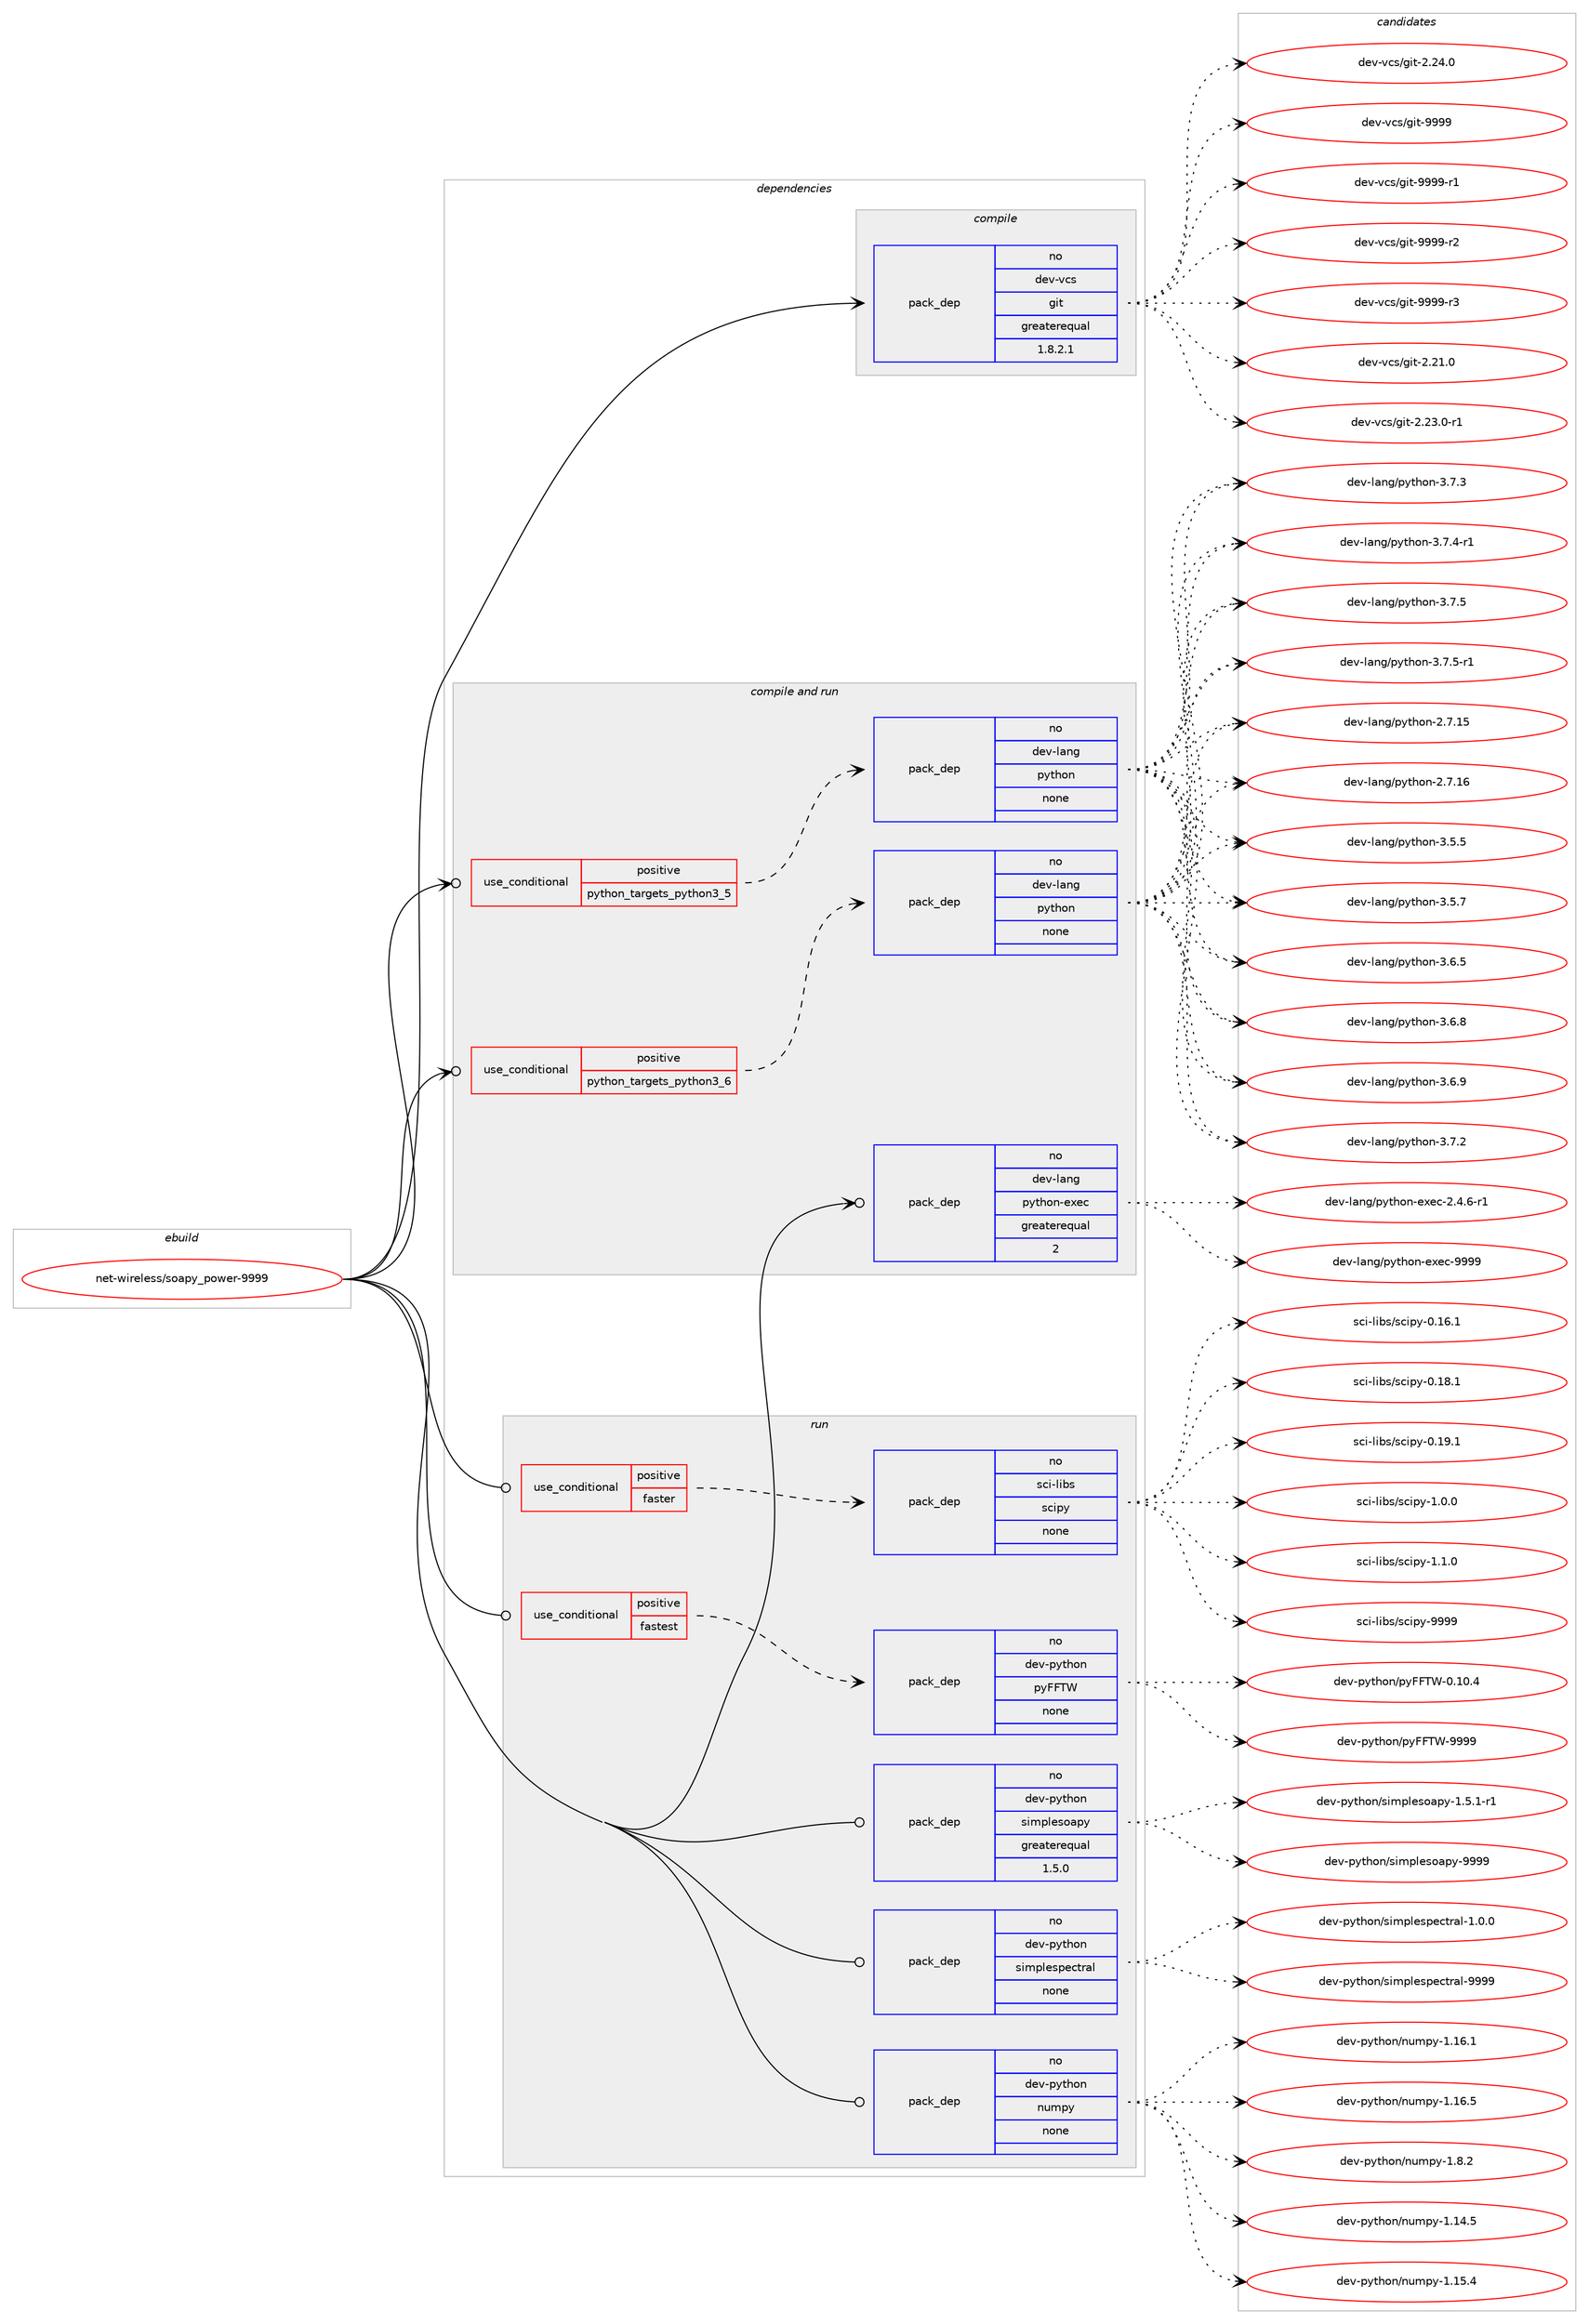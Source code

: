 digraph prolog {

# *************
# Graph options
# *************

newrank=true;
concentrate=true;
compound=true;
graph [rankdir=LR,fontname=Helvetica,fontsize=10,ranksep=1.5];#, ranksep=2.5, nodesep=0.2];
edge  [arrowhead=vee];
node  [fontname=Helvetica,fontsize=10];

# **********
# The ebuild
# **********

subgraph cluster_leftcol {
color=gray;
rank=same;
label=<<i>ebuild</i>>;
id [label="net-wireless/soapy_power-9999", color=red, width=4, href="../net-wireless/soapy_power-9999.svg"];
}

# ****************
# The dependencies
# ****************

subgraph cluster_midcol {
color=gray;
label=<<i>dependencies</i>>;
subgraph cluster_compile {
fillcolor="#eeeeee";
style=filled;
label=<<i>compile</i>>;
subgraph pack624084 {
dependency845137 [label=<<TABLE BORDER="0" CELLBORDER="1" CELLSPACING="0" CELLPADDING="4" WIDTH="220"><TR><TD ROWSPAN="6" CELLPADDING="30">pack_dep</TD></TR><TR><TD WIDTH="110">no</TD></TR><TR><TD>dev-vcs</TD></TR><TR><TD>git</TD></TR><TR><TD>greaterequal</TD></TR><TR><TD>1.8.2.1</TD></TR></TABLE>>, shape=none, color=blue];
}
id:e -> dependency845137:w [weight=20,style="solid",arrowhead="vee"];
}
subgraph cluster_compileandrun {
fillcolor="#eeeeee";
style=filled;
label=<<i>compile and run</i>>;
subgraph cond206129 {
dependency845138 [label=<<TABLE BORDER="0" CELLBORDER="1" CELLSPACING="0" CELLPADDING="4"><TR><TD ROWSPAN="3" CELLPADDING="10">use_conditional</TD></TR><TR><TD>positive</TD></TR><TR><TD>python_targets_python3_5</TD></TR></TABLE>>, shape=none, color=red];
subgraph pack624085 {
dependency845139 [label=<<TABLE BORDER="0" CELLBORDER="1" CELLSPACING="0" CELLPADDING="4" WIDTH="220"><TR><TD ROWSPAN="6" CELLPADDING="30">pack_dep</TD></TR><TR><TD WIDTH="110">no</TD></TR><TR><TD>dev-lang</TD></TR><TR><TD>python</TD></TR><TR><TD>none</TD></TR><TR><TD></TD></TR></TABLE>>, shape=none, color=blue];
}
dependency845138:e -> dependency845139:w [weight=20,style="dashed",arrowhead="vee"];
}
id:e -> dependency845138:w [weight=20,style="solid",arrowhead="odotvee"];
subgraph cond206130 {
dependency845140 [label=<<TABLE BORDER="0" CELLBORDER="1" CELLSPACING="0" CELLPADDING="4"><TR><TD ROWSPAN="3" CELLPADDING="10">use_conditional</TD></TR><TR><TD>positive</TD></TR><TR><TD>python_targets_python3_6</TD></TR></TABLE>>, shape=none, color=red];
subgraph pack624086 {
dependency845141 [label=<<TABLE BORDER="0" CELLBORDER="1" CELLSPACING="0" CELLPADDING="4" WIDTH="220"><TR><TD ROWSPAN="6" CELLPADDING="30">pack_dep</TD></TR><TR><TD WIDTH="110">no</TD></TR><TR><TD>dev-lang</TD></TR><TR><TD>python</TD></TR><TR><TD>none</TD></TR><TR><TD></TD></TR></TABLE>>, shape=none, color=blue];
}
dependency845140:e -> dependency845141:w [weight=20,style="dashed",arrowhead="vee"];
}
id:e -> dependency845140:w [weight=20,style="solid",arrowhead="odotvee"];
subgraph pack624087 {
dependency845142 [label=<<TABLE BORDER="0" CELLBORDER="1" CELLSPACING="0" CELLPADDING="4" WIDTH="220"><TR><TD ROWSPAN="6" CELLPADDING="30">pack_dep</TD></TR><TR><TD WIDTH="110">no</TD></TR><TR><TD>dev-lang</TD></TR><TR><TD>python-exec</TD></TR><TR><TD>greaterequal</TD></TR><TR><TD>2</TD></TR></TABLE>>, shape=none, color=blue];
}
id:e -> dependency845142:w [weight=20,style="solid",arrowhead="odotvee"];
}
subgraph cluster_run {
fillcolor="#eeeeee";
style=filled;
label=<<i>run</i>>;
subgraph cond206131 {
dependency845143 [label=<<TABLE BORDER="0" CELLBORDER="1" CELLSPACING="0" CELLPADDING="4"><TR><TD ROWSPAN="3" CELLPADDING="10">use_conditional</TD></TR><TR><TD>positive</TD></TR><TR><TD>faster</TD></TR></TABLE>>, shape=none, color=red];
subgraph pack624088 {
dependency845144 [label=<<TABLE BORDER="0" CELLBORDER="1" CELLSPACING="0" CELLPADDING="4" WIDTH="220"><TR><TD ROWSPAN="6" CELLPADDING="30">pack_dep</TD></TR><TR><TD WIDTH="110">no</TD></TR><TR><TD>sci-libs</TD></TR><TR><TD>scipy</TD></TR><TR><TD>none</TD></TR><TR><TD></TD></TR></TABLE>>, shape=none, color=blue];
}
dependency845143:e -> dependency845144:w [weight=20,style="dashed",arrowhead="vee"];
}
id:e -> dependency845143:w [weight=20,style="solid",arrowhead="odot"];
subgraph cond206132 {
dependency845145 [label=<<TABLE BORDER="0" CELLBORDER="1" CELLSPACING="0" CELLPADDING="4"><TR><TD ROWSPAN="3" CELLPADDING="10">use_conditional</TD></TR><TR><TD>positive</TD></TR><TR><TD>fastest</TD></TR></TABLE>>, shape=none, color=red];
subgraph pack624089 {
dependency845146 [label=<<TABLE BORDER="0" CELLBORDER="1" CELLSPACING="0" CELLPADDING="4" WIDTH="220"><TR><TD ROWSPAN="6" CELLPADDING="30">pack_dep</TD></TR><TR><TD WIDTH="110">no</TD></TR><TR><TD>dev-python</TD></TR><TR><TD>pyFFTW</TD></TR><TR><TD>none</TD></TR><TR><TD></TD></TR></TABLE>>, shape=none, color=blue];
}
dependency845145:e -> dependency845146:w [weight=20,style="dashed",arrowhead="vee"];
}
id:e -> dependency845145:w [weight=20,style="solid",arrowhead="odot"];
subgraph pack624090 {
dependency845147 [label=<<TABLE BORDER="0" CELLBORDER="1" CELLSPACING="0" CELLPADDING="4" WIDTH="220"><TR><TD ROWSPAN="6" CELLPADDING="30">pack_dep</TD></TR><TR><TD WIDTH="110">no</TD></TR><TR><TD>dev-python</TD></TR><TR><TD>numpy</TD></TR><TR><TD>none</TD></TR><TR><TD></TD></TR></TABLE>>, shape=none, color=blue];
}
id:e -> dependency845147:w [weight=20,style="solid",arrowhead="odot"];
subgraph pack624091 {
dependency845148 [label=<<TABLE BORDER="0" CELLBORDER="1" CELLSPACING="0" CELLPADDING="4" WIDTH="220"><TR><TD ROWSPAN="6" CELLPADDING="30">pack_dep</TD></TR><TR><TD WIDTH="110">no</TD></TR><TR><TD>dev-python</TD></TR><TR><TD>simplesoapy</TD></TR><TR><TD>greaterequal</TD></TR><TR><TD>1.5.0</TD></TR></TABLE>>, shape=none, color=blue];
}
id:e -> dependency845148:w [weight=20,style="solid",arrowhead="odot"];
subgraph pack624092 {
dependency845149 [label=<<TABLE BORDER="0" CELLBORDER="1" CELLSPACING="0" CELLPADDING="4" WIDTH="220"><TR><TD ROWSPAN="6" CELLPADDING="30">pack_dep</TD></TR><TR><TD WIDTH="110">no</TD></TR><TR><TD>dev-python</TD></TR><TR><TD>simplespectral</TD></TR><TR><TD>none</TD></TR><TR><TD></TD></TR></TABLE>>, shape=none, color=blue];
}
id:e -> dependency845149:w [weight=20,style="solid",arrowhead="odot"];
}
}

# **************
# The candidates
# **************

subgraph cluster_choices {
rank=same;
color=gray;
label=<<i>candidates</i>>;

subgraph choice624084 {
color=black;
nodesep=1;
choice10010111845118991154710310511645504650494648 [label="dev-vcs/git-2.21.0", color=red, width=4,href="../dev-vcs/git-2.21.0.svg"];
choice100101118451189911547103105116455046505146484511449 [label="dev-vcs/git-2.23.0-r1", color=red, width=4,href="../dev-vcs/git-2.23.0-r1.svg"];
choice10010111845118991154710310511645504650524648 [label="dev-vcs/git-2.24.0", color=red, width=4,href="../dev-vcs/git-2.24.0.svg"];
choice1001011184511899115471031051164557575757 [label="dev-vcs/git-9999", color=red, width=4,href="../dev-vcs/git-9999.svg"];
choice10010111845118991154710310511645575757574511449 [label="dev-vcs/git-9999-r1", color=red, width=4,href="../dev-vcs/git-9999-r1.svg"];
choice10010111845118991154710310511645575757574511450 [label="dev-vcs/git-9999-r2", color=red, width=4,href="../dev-vcs/git-9999-r2.svg"];
choice10010111845118991154710310511645575757574511451 [label="dev-vcs/git-9999-r3", color=red, width=4,href="../dev-vcs/git-9999-r3.svg"];
dependency845137:e -> choice10010111845118991154710310511645504650494648:w [style=dotted,weight="100"];
dependency845137:e -> choice100101118451189911547103105116455046505146484511449:w [style=dotted,weight="100"];
dependency845137:e -> choice10010111845118991154710310511645504650524648:w [style=dotted,weight="100"];
dependency845137:e -> choice1001011184511899115471031051164557575757:w [style=dotted,weight="100"];
dependency845137:e -> choice10010111845118991154710310511645575757574511449:w [style=dotted,weight="100"];
dependency845137:e -> choice10010111845118991154710310511645575757574511450:w [style=dotted,weight="100"];
dependency845137:e -> choice10010111845118991154710310511645575757574511451:w [style=dotted,weight="100"];
}
subgraph choice624085 {
color=black;
nodesep=1;
choice10010111845108971101034711212111610411111045504655464953 [label="dev-lang/python-2.7.15", color=red, width=4,href="../dev-lang/python-2.7.15.svg"];
choice10010111845108971101034711212111610411111045504655464954 [label="dev-lang/python-2.7.16", color=red, width=4,href="../dev-lang/python-2.7.16.svg"];
choice100101118451089711010347112121116104111110455146534653 [label="dev-lang/python-3.5.5", color=red, width=4,href="../dev-lang/python-3.5.5.svg"];
choice100101118451089711010347112121116104111110455146534655 [label="dev-lang/python-3.5.7", color=red, width=4,href="../dev-lang/python-3.5.7.svg"];
choice100101118451089711010347112121116104111110455146544653 [label="dev-lang/python-3.6.5", color=red, width=4,href="../dev-lang/python-3.6.5.svg"];
choice100101118451089711010347112121116104111110455146544656 [label="dev-lang/python-3.6.8", color=red, width=4,href="../dev-lang/python-3.6.8.svg"];
choice100101118451089711010347112121116104111110455146544657 [label="dev-lang/python-3.6.9", color=red, width=4,href="../dev-lang/python-3.6.9.svg"];
choice100101118451089711010347112121116104111110455146554650 [label="dev-lang/python-3.7.2", color=red, width=4,href="../dev-lang/python-3.7.2.svg"];
choice100101118451089711010347112121116104111110455146554651 [label="dev-lang/python-3.7.3", color=red, width=4,href="../dev-lang/python-3.7.3.svg"];
choice1001011184510897110103471121211161041111104551465546524511449 [label="dev-lang/python-3.7.4-r1", color=red, width=4,href="../dev-lang/python-3.7.4-r1.svg"];
choice100101118451089711010347112121116104111110455146554653 [label="dev-lang/python-3.7.5", color=red, width=4,href="../dev-lang/python-3.7.5.svg"];
choice1001011184510897110103471121211161041111104551465546534511449 [label="dev-lang/python-3.7.5-r1", color=red, width=4,href="../dev-lang/python-3.7.5-r1.svg"];
dependency845139:e -> choice10010111845108971101034711212111610411111045504655464953:w [style=dotted,weight="100"];
dependency845139:e -> choice10010111845108971101034711212111610411111045504655464954:w [style=dotted,weight="100"];
dependency845139:e -> choice100101118451089711010347112121116104111110455146534653:w [style=dotted,weight="100"];
dependency845139:e -> choice100101118451089711010347112121116104111110455146534655:w [style=dotted,weight="100"];
dependency845139:e -> choice100101118451089711010347112121116104111110455146544653:w [style=dotted,weight="100"];
dependency845139:e -> choice100101118451089711010347112121116104111110455146544656:w [style=dotted,weight="100"];
dependency845139:e -> choice100101118451089711010347112121116104111110455146544657:w [style=dotted,weight="100"];
dependency845139:e -> choice100101118451089711010347112121116104111110455146554650:w [style=dotted,weight="100"];
dependency845139:e -> choice100101118451089711010347112121116104111110455146554651:w [style=dotted,weight="100"];
dependency845139:e -> choice1001011184510897110103471121211161041111104551465546524511449:w [style=dotted,weight="100"];
dependency845139:e -> choice100101118451089711010347112121116104111110455146554653:w [style=dotted,weight="100"];
dependency845139:e -> choice1001011184510897110103471121211161041111104551465546534511449:w [style=dotted,weight="100"];
}
subgraph choice624086 {
color=black;
nodesep=1;
choice10010111845108971101034711212111610411111045504655464953 [label="dev-lang/python-2.7.15", color=red, width=4,href="../dev-lang/python-2.7.15.svg"];
choice10010111845108971101034711212111610411111045504655464954 [label="dev-lang/python-2.7.16", color=red, width=4,href="../dev-lang/python-2.7.16.svg"];
choice100101118451089711010347112121116104111110455146534653 [label="dev-lang/python-3.5.5", color=red, width=4,href="../dev-lang/python-3.5.5.svg"];
choice100101118451089711010347112121116104111110455146534655 [label="dev-lang/python-3.5.7", color=red, width=4,href="../dev-lang/python-3.5.7.svg"];
choice100101118451089711010347112121116104111110455146544653 [label="dev-lang/python-3.6.5", color=red, width=4,href="../dev-lang/python-3.6.5.svg"];
choice100101118451089711010347112121116104111110455146544656 [label="dev-lang/python-3.6.8", color=red, width=4,href="../dev-lang/python-3.6.8.svg"];
choice100101118451089711010347112121116104111110455146544657 [label="dev-lang/python-3.6.9", color=red, width=4,href="../dev-lang/python-3.6.9.svg"];
choice100101118451089711010347112121116104111110455146554650 [label="dev-lang/python-3.7.2", color=red, width=4,href="../dev-lang/python-3.7.2.svg"];
choice100101118451089711010347112121116104111110455146554651 [label="dev-lang/python-3.7.3", color=red, width=4,href="../dev-lang/python-3.7.3.svg"];
choice1001011184510897110103471121211161041111104551465546524511449 [label="dev-lang/python-3.7.4-r1", color=red, width=4,href="../dev-lang/python-3.7.4-r1.svg"];
choice100101118451089711010347112121116104111110455146554653 [label="dev-lang/python-3.7.5", color=red, width=4,href="../dev-lang/python-3.7.5.svg"];
choice1001011184510897110103471121211161041111104551465546534511449 [label="dev-lang/python-3.7.5-r1", color=red, width=4,href="../dev-lang/python-3.7.5-r1.svg"];
dependency845141:e -> choice10010111845108971101034711212111610411111045504655464953:w [style=dotted,weight="100"];
dependency845141:e -> choice10010111845108971101034711212111610411111045504655464954:w [style=dotted,weight="100"];
dependency845141:e -> choice100101118451089711010347112121116104111110455146534653:w [style=dotted,weight="100"];
dependency845141:e -> choice100101118451089711010347112121116104111110455146534655:w [style=dotted,weight="100"];
dependency845141:e -> choice100101118451089711010347112121116104111110455146544653:w [style=dotted,weight="100"];
dependency845141:e -> choice100101118451089711010347112121116104111110455146544656:w [style=dotted,weight="100"];
dependency845141:e -> choice100101118451089711010347112121116104111110455146544657:w [style=dotted,weight="100"];
dependency845141:e -> choice100101118451089711010347112121116104111110455146554650:w [style=dotted,weight="100"];
dependency845141:e -> choice100101118451089711010347112121116104111110455146554651:w [style=dotted,weight="100"];
dependency845141:e -> choice1001011184510897110103471121211161041111104551465546524511449:w [style=dotted,weight="100"];
dependency845141:e -> choice100101118451089711010347112121116104111110455146554653:w [style=dotted,weight="100"];
dependency845141:e -> choice1001011184510897110103471121211161041111104551465546534511449:w [style=dotted,weight="100"];
}
subgraph choice624087 {
color=black;
nodesep=1;
choice10010111845108971101034711212111610411111045101120101994550465246544511449 [label="dev-lang/python-exec-2.4.6-r1", color=red, width=4,href="../dev-lang/python-exec-2.4.6-r1.svg"];
choice10010111845108971101034711212111610411111045101120101994557575757 [label="dev-lang/python-exec-9999", color=red, width=4,href="../dev-lang/python-exec-9999.svg"];
dependency845142:e -> choice10010111845108971101034711212111610411111045101120101994550465246544511449:w [style=dotted,weight="100"];
dependency845142:e -> choice10010111845108971101034711212111610411111045101120101994557575757:w [style=dotted,weight="100"];
}
subgraph choice624088 {
color=black;
nodesep=1;
choice115991054510810598115471159910511212145484649544649 [label="sci-libs/scipy-0.16.1", color=red, width=4,href="../sci-libs/scipy-0.16.1.svg"];
choice115991054510810598115471159910511212145484649564649 [label="sci-libs/scipy-0.18.1", color=red, width=4,href="../sci-libs/scipy-0.18.1.svg"];
choice115991054510810598115471159910511212145484649574649 [label="sci-libs/scipy-0.19.1", color=red, width=4,href="../sci-libs/scipy-0.19.1.svg"];
choice1159910545108105981154711599105112121454946484648 [label="sci-libs/scipy-1.0.0", color=red, width=4,href="../sci-libs/scipy-1.0.0.svg"];
choice1159910545108105981154711599105112121454946494648 [label="sci-libs/scipy-1.1.0", color=red, width=4,href="../sci-libs/scipy-1.1.0.svg"];
choice11599105451081059811547115991051121214557575757 [label="sci-libs/scipy-9999", color=red, width=4,href="../sci-libs/scipy-9999.svg"];
dependency845144:e -> choice115991054510810598115471159910511212145484649544649:w [style=dotted,weight="100"];
dependency845144:e -> choice115991054510810598115471159910511212145484649564649:w [style=dotted,weight="100"];
dependency845144:e -> choice115991054510810598115471159910511212145484649574649:w [style=dotted,weight="100"];
dependency845144:e -> choice1159910545108105981154711599105112121454946484648:w [style=dotted,weight="100"];
dependency845144:e -> choice1159910545108105981154711599105112121454946494648:w [style=dotted,weight="100"];
dependency845144:e -> choice11599105451081059811547115991051121214557575757:w [style=dotted,weight="100"];
}
subgraph choice624089 {
color=black;
nodesep=1;
choice10010111845112121116104111110471121217070848745484649484652 [label="dev-python/pyFFTW-0.10.4", color=red, width=4,href="../dev-python/pyFFTW-0.10.4.svg"];
choice1001011184511212111610411111047112121707084874557575757 [label="dev-python/pyFFTW-9999", color=red, width=4,href="../dev-python/pyFFTW-9999.svg"];
dependency845146:e -> choice10010111845112121116104111110471121217070848745484649484652:w [style=dotted,weight="100"];
dependency845146:e -> choice1001011184511212111610411111047112121707084874557575757:w [style=dotted,weight="100"];
}
subgraph choice624090 {
color=black;
nodesep=1;
choice100101118451121211161041111104711011710911212145494649524653 [label="dev-python/numpy-1.14.5", color=red, width=4,href="../dev-python/numpy-1.14.5.svg"];
choice100101118451121211161041111104711011710911212145494649534652 [label="dev-python/numpy-1.15.4", color=red, width=4,href="../dev-python/numpy-1.15.4.svg"];
choice100101118451121211161041111104711011710911212145494649544649 [label="dev-python/numpy-1.16.1", color=red, width=4,href="../dev-python/numpy-1.16.1.svg"];
choice100101118451121211161041111104711011710911212145494649544653 [label="dev-python/numpy-1.16.5", color=red, width=4,href="../dev-python/numpy-1.16.5.svg"];
choice1001011184511212111610411111047110117109112121454946564650 [label="dev-python/numpy-1.8.2", color=red, width=4,href="../dev-python/numpy-1.8.2.svg"];
dependency845147:e -> choice100101118451121211161041111104711011710911212145494649524653:w [style=dotted,weight="100"];
dependency845147:e -> choice100101118451121211161041111104711011710911212145494649534652:w [style=dotted,weight="100"];
dependency845147:e -> choice100101118451121211161041111104711011710911212145494649544649:w [style=dotted,weight="100"];
dependency845147:e -> choice100101118451121211161041111104711011710911212145494649544653:w [style=dotted,weight="100"];
dependency845147:e -> choice1001011184511212111610411111047110117109112121454946564650:w [style=dotted,weight="100"];
}
subgraph choice624091 {
color=black;
nodesep=1;
choice1001011184511212111610411111047115105109112108101115111971121214549465346494511449 [label="dev-python/simplesoapy-1.5.1-r1", color=red, width=4,href="../dev-python/simplesoapy-1.5.1-r1.svg"];
choice1001011184511212111610411111047115105109112108101115111971121214557575757 [label="dev-python/simplesoapy-9999", color=red, width=4,href="../dev-python/simplesoapy-9999.svg"];
dependency845148:e -> choice1001011184511212111610411111047115105109112108101115111971121214549465346494511449:w [style=dotted,weight="100"];
dependency845148:e -> choice1001011184511212111610411111047115105109112108101115111971121214557575757:w [style=dotted,weight="100"];
}
subgraph choice624092 {
color=black;
nodesep=1;
choice10010111845112121116104111110471151051091121081011151121019911611497108454946484648 [label="dev-python/simplespectral-1.0.0", color=red, width=4,href="../dev-python/simplespectral-1.0.0.svg"];
choice100101118451121211161041111104711510510911210810111511210199116114971084557575757 [label="dev-python/simplespectral-9999", color=red, width=4,href="../dev-python/simplespectral-9999.svg"];
dependency845149:e -> choice10010111845112121116104111110471151051091121081011151121019911611497108454946484648:w [style=dotted,weight="100"];
dependency845149:e -> choice100101118451121211161041111104711510510911210810111511210199116114971084557575757:w [style=dotted,weight="100"];
}
}

}
